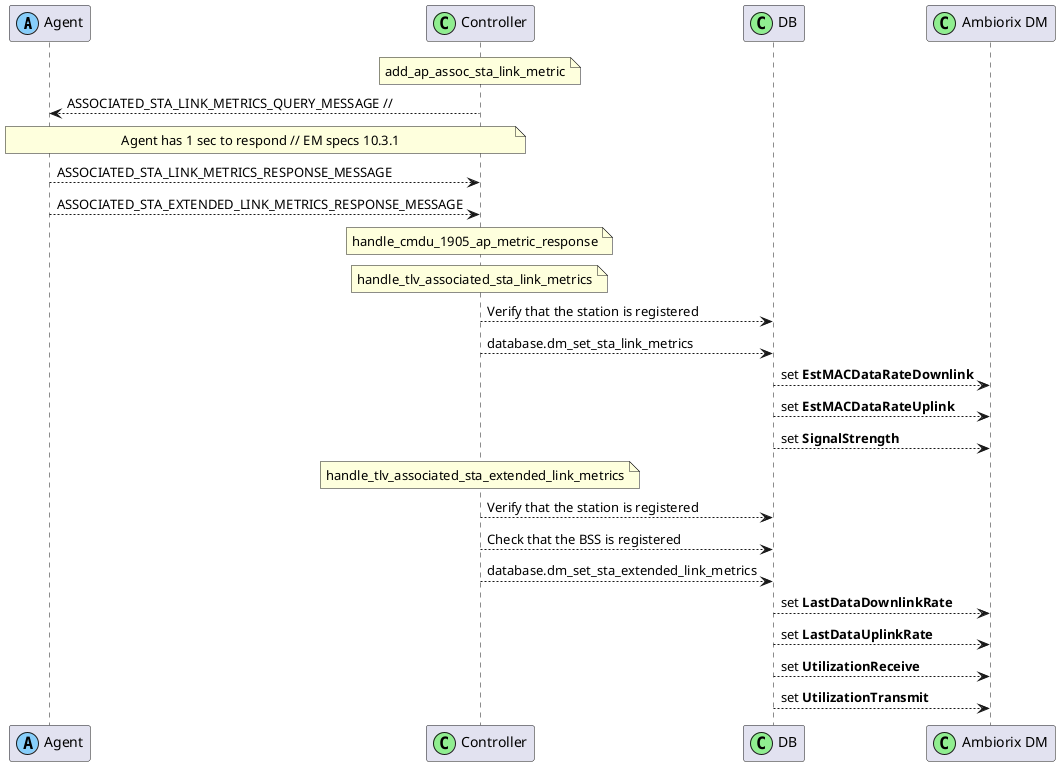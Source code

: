 ' Sequence define how Associated STA link metrics is processed from Controller viewpoint

' Seems to be not fully implemented for the time being. 
' Found no trigger for ASSOCIATED_STA_LINK_METRICS_QUERY_MESSAGE on the Controller side

' Data Model path: Device.WiFi.DataElements.Network.Device.{i}.Radio.{i}.BSS.{i}.STA.{i}.

@startuml

!define AGENT_COLOR LightSkyBlue
!define CONTROLLER_COLOR LightGreen

participant Agent as Agent << (A, AGENT_COLOR) >>
participant Controller as Controller << (C, CONTROLLER_COLOR) >>
participant DB as DB << (C, CONTROLLER_COLOR) >>
participant Ambiorix as "Ambiorix DM" << (C, CONTROLLER_COLOR) >>

note over Controller : add_ap_assoc_sta_link_metric
Controller --> Agent : ASSOCIATED_STA_LINK_METRICS_QUERY_MESSAGE // 
note over Controller, Agent : Agent has 1 sec to respond // EM specs 10.3.1

Agent --> Controller : ASSOCIATED_STA_LINK_METRICS_RESPONSE_MESSAGE
Agent --> Controller : ASSOCIATED_STA_EXTENDED_LINK_METRICS_RESPONSE_MESSAGE

note over Controller : handle_cmdu_1905_ap_metric_response
note over Controller : handle_tlv_associated_sta_link_metrics
Controller --> DB: Verify that the station is registered
Controller --> DB: database.dm_set_sta_link_metrics
DB --> Ambiorix : set **EstMACDataRateDownlink**
DB --> Ambiorix : set **EstMACDataRateUplink**
DB --> Ambiorix : set **SignalStrength**

note over Controller : handle_tlv_associated_sta_extended_link_metrics
Controller --> DB: Verify that the station is registered
Controller --> DB: Check that the BSS is registered 
Controller --> DB: database.dm_set_sta_extended_link_metrics
DB --> Ambiorix : set **LastDataDownlinkRate**
DB --> Ambiorix : set **LastDataUplinkRate**
DB --> Ambiorix : set **UtilizationReceive**
DB --> Ambiorix : set **UtilizationTransmit**

@enduml
